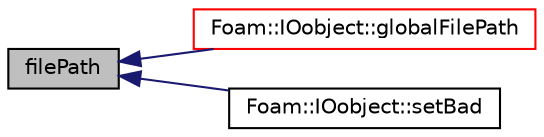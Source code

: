 digraph "filePath"
{
  bgcolor="transparent";
  edge [fontname="Helvetica",fontsize="10",labelfontname="Helvetica",labelfontsize="10"];
  node [fontname="Helvetica",fontsize="10",shape=record];
  rankdir="LR";
  Node1 [label="filePath",height=0.2,width=0.4,color="black", fillcolor="grey75", style="filled" fontcolor="black"];
  Node1 -> Node2 [dir="back",color="midnightblue",fontsize="10",style="solid",fontname="Helvetica"];
  Node2 [label="Foam::IOobject::globalFilePath",height=0.2,width=0.4,color="red",URL="$classFoam_1_1IOobject.html#acfe303c73118cd8b386e0367f4549c8c",tooltip="Helper for filePath that searches up if in parallel. "];
  Node1 -> Node3 [dir="back",color="midnightblue",fontsize="10",style="solid",fontname="Helvetica"];
  Node3 [label="Foam::IOobject::setBad",height=0.2,width=0.4,color="black",URL="$classFoam_1_1IOobject.html#aebcc7190e1804a4a64069f6b13b0f45d",tooltip="Set the object state to bad. "];
}
